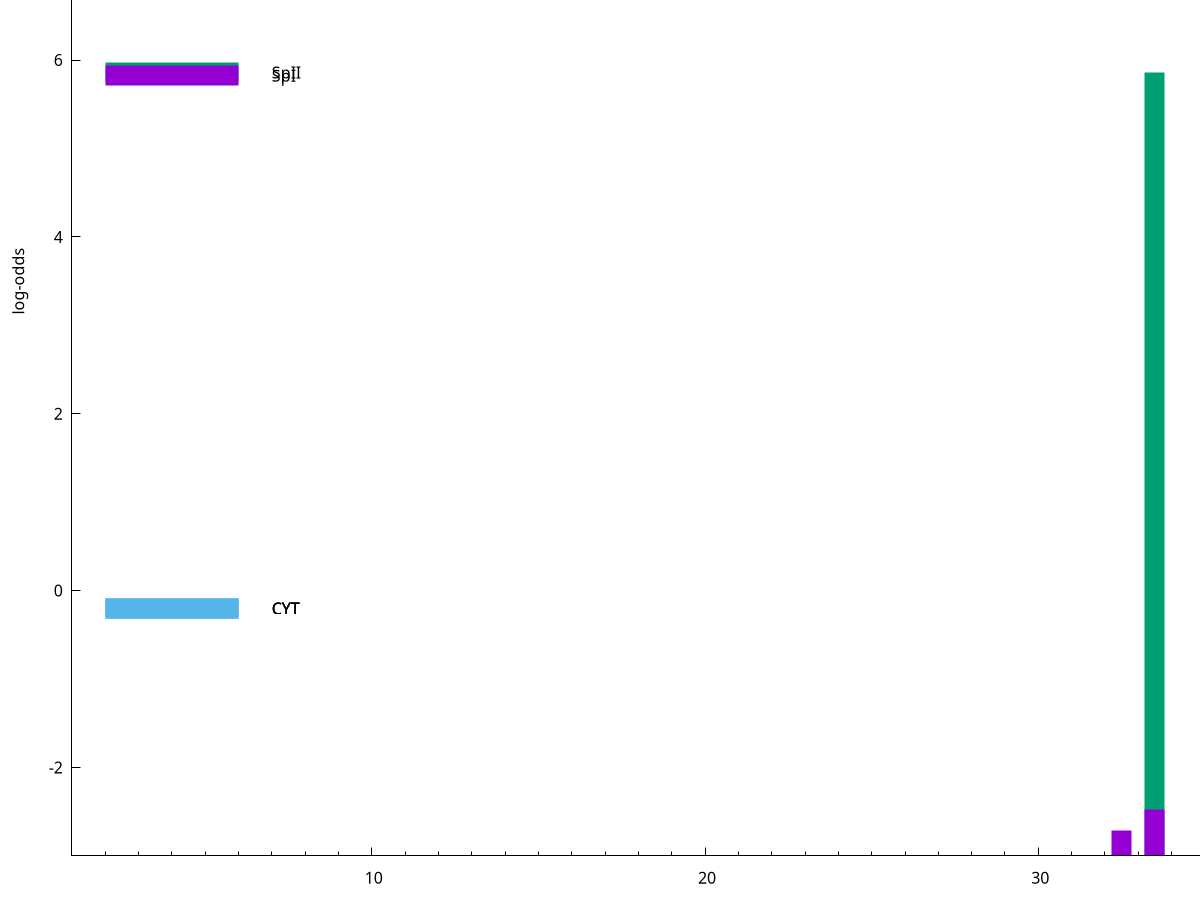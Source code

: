 set title "LipoP predictions for SRR3987126.gff"
set size 2., 1.4
set xrange [1:70] 
set mxtics 10
set yrange [-3:10]
set y2range [0:13]
set ylabel "log-odds"
set term postscript eps color solid "Helvetica" 30
set output "SRR3987126.gff22.eps"
set arrow from 2,7.57548 to 6,7.57548 nohead lt 4 lw 20
set label "TMH" at 7,7.57548
set arrow from 2,5.85788 to 6,5.85788 nohead lt 2 lw 20
set label "SpII" at 7,5.85788
set arrow from 2,5.82156 to 6,5.82156 nohead lt 1 lw 20
set label "SpI" at 7,5.82156
set arrow from 2,-0.200913 to 6,-0.200913 nohead lt 3 lw 20
set label "CYT" at 7,-0.200913
set arrow from 2,-0.200913 to 6,-0.200913 nohead lt 3 lw 20
set label "CYT" at 7,-0.200913
set arrow from 2,-0.200913 to 6,-0.200913 nohead lt 3 lw 20
set label "CYT" at 7,-0.200913
set arrow from 2,7.57548 to 6,7.57548 nohead lt 4 lw 20
set label "TMH" at 7,7.57548
# NOTE: The scores below are the log-odds scores with the threshold
# NOTE: subtracted (a hack to make gnuplot make the histogram all
# NOTE: look nice).
plot "-" axes x1y2 title "" with impulses lt 2 lw 20, "-" axes x1y2 title "" with impulses lt 1 lw 20
33.500000 8.857520
e
42.500000 7.457860
43.500000 6.969890
35.500000 5.331270
45.500000 4.970130
37.500000 4.941620
40.500000 4.418190
36.500000 3.227841
38.500000 3.073809
39.500000 1.402000
44.500000 1.330450
33.500000 0.520690
47.500000 0.319560
32.500000 0.285710
e
exit
